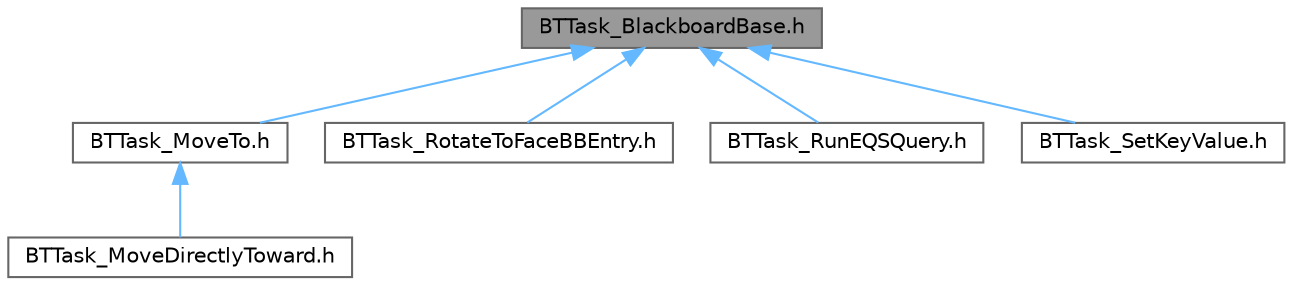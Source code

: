 digraph "BTTask_BlackboardBase.h"
{
 // INTERACTIVE_SVG=YES
 // LATEX_PDF_SIZE
  bgcolor="transparent";
  edge [fontname=Helvetica,fontsize=10,labelfontname=Helvetica,labelfontsize=10];
  node [fontname=Helvetica,fontsize=10,shape=box,height=0.2,width=0.4];
  Node1 [id="Node000001",label="BTTask_BlackboardBase.h",height=0.2,width=0.4,color="gray40", fillcolor="grey60", style="filled", fontcolor="black",tooltip=" "];
  Node1 -> Node2 [id="edge1_Node000001_Node000002",dir="back",color="steelblue1",style="solid",tooltip=" "];
  Node2 [id="Node000002",label="BTTask_MoveTo.h",height=0.2,width=0.4,color="grey40", fillcolor="white", style="filled",URL="$d7/d8b/BTTask__MoveTo_8h.html",tooltip=" "];
  Node2 -> Node3 [id="edge2_Node000002_Node000003",dir="back",color="steelblue1",style="solid",tooltip=" "];
  Node3 [id="Node000003",label="BTTask_MoveDirectlyToward.h",height=0.2,width=0.4,color="grey40", fillcolor="white", style="filled",URL="$d8/dac/BTTask__MoveDirectlyToward_8h.html",tooltip=" "];
  Node1 -> Node4 [id="edge3_Node000001_Node000004",dir="back",color="steelblue1",style="solid",tooltip=" "];
  Node4 [id="Node000004",label="BTTask_RotateToFaceBBEntry.h",height=0.2,width=0.4,color="grey40", fillcolor="white", style="filled",URL="$d3/d07/BTTask__RotateToFaceBBEntry_8h.html",tooltip=" "];
  Node1 -> Node5 [id="edge4_Node000001_Node000005",dir="back",color="steelblue1",style="solid",tooltip=" "];
  Node5 [id="Node000005",label="BTTask_RunEQSQuery.h",height=0.2,width=0.4,color="grey40", fillcolor="white", style="filled",URL="$d2/d3f/BTTask__RunEQSQuery_8h.html",tooltip=" "];
  Node1 -> Node6 [id="edge5_Node000001_Node000006",dir="back",color="steelblue1",style="solid",tooltip=" "];
  Node6 [id="Node000006",label="BTTask_SetKeyValue.h",height=0.2,width=0.4,color="grey40", fillcolor="white", style="filled",URL="$df/d17/BTTask__SetKeyValue_8h.html",tooltip=" "];
}
